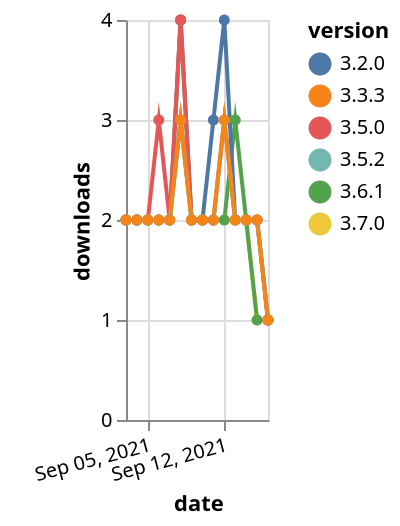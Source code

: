 {"$schema": "https://vega.github.io/schema/vega-lite/v5.json", "description": "A simple bar chart with embedded data.", "data": {"values": [{"date": "2021-09-03", "total": 843, "delta": 2, "version": "3.7.0"}, {"date": "2021-09-04", "total": 845, "delta": 2, "version": "3.7.0"}, {"date": "2021-09-05", "total": 847, "delta": 2, "version": "3.7.0"}, {"date": "2021-09-06", "total": 849, "delta": 2, "version": "3.7.0"}, {"date": "2021-09-07", "total": 851, "delta": 2, "version": "3.7.0"}, {"date": "2021-09-08", "total": 855, "delta": 4, "version": "3.7.0"}, {"date": "2021-09-09", "total": 857, "delta": 2, "version": "3.7.0"}, {"date": "2021-09-10", "total": 859, "delta": 2, "version": "3.7.0"}, {"date": "2021-09-11", "total": 861, "delta": 2, "version": "3.7.0"}, {"date": "2021-09-12", "total": 863, "delta": 2, "version": "3.7.0"}, {"date": "2021-09-13", "total": 865, "delta": 2, "version": "3.7.0"}, {"date": "2021-09-14", "total": 867, "delta": 2, "version": "3.7.0"}, {"date": "2021-09-15", "total": 868, "delta": 1, "version": "3.7.0"}, {"date": "2021-09-16", "total": 869, "delta": 1, "version": "3.7.0"}, {"date": "2021-09-03", "total": 979, "delta": 2, "version": "3.6.1"}, {"date": "2021-09-04", "total": 981, "delta": 2, "version": "3.6.1"}, {"date": "2021-09-05", "total": 983, "delta": 2, "version": "3.6.1"}, {"date": "2021-09-06", "total": 985, "delta": 2, "version": "3.6.1"}, {"date": "2021-09-07", "total": 987, "delta": 2, "version": "3.6.1"}, {"date": "2021-09-08", "total": 990, "delta": 3, "version": "3.6.1"}, {"date": "2021-09-09", "total": 992, "delta": 2, "version": "3.6.1"}, {"date": "2021-09-10", "total": 994, "delta": 2, "version": "3.6.1"}, {"date": "2021-09-11", "total": 996, "delta": 2, "version": "3.6.1"}, {"date": "2021-09-12", "total": 998, "delta": 2, "version": "3.6.1"}, {"date": "2021-09-13", "total": 1001, "delta": 3, "version": "3.6.1"}, {"date": "2021-09-14", "total": 1003, "delta": 2, "version": "3.6.1"}, {"date": "2021-09-15", "total": 1004, "delta": 1, "version": "3.6.1"}, {"date": "2021-09-16", "total": 1005, "delta": 1, "version": "3.6.1"}, {"date": "2021-09-03", "total": 2708, "delta": 2, "version": "3.2.0"}, {"date": "2021-09-04", "total": 2710, "delta": 2, "version": "3.2.0"}, {"date": "2021-09-05", "total": 2712, "delta": 2, "version": "3.2.0"}, {"date": "2021-09-06", "total": 2714, "delta": 2, "version": "3.2.0"}, {"date": "2021-09-07", "total": 2716, "delta": 2, "version": "3.2.0"}, {"date": "2021-09-08", "total": 2720, "delta": 4, "version": "3.2.0"}, {"date": "2021-09-09", "total": 2722, "delta": 2, "version": "3.2.0"}, {"date": "2021-09-10", "total": 2724, "delta": 2, "version": "3.2.0"}, {"date": "2021-09-11", "total": 2727, "delta": 3, "version": "3.2.0"}, {"date": "2021-09-12", "total": 2731, "delta": 4, "version": "3.2.0"}, {"date": "2021-09-13", "total": 2733, "delta": 2, "version": "3.2.0"}, {"date": "2021-09-14", "total": 2735, "delta": 2, "version": "3.2.0"}, {"date": "2021-09-15", "total": 2737, "delta": 2, "version": "3.2.0"}, {"date": "2021-09-16", "total": 2738, "delta": 1, "version": "3.2.0"}, {"date": "2021-09-03", "total": 1684, "delta": 2, "version": "3.5.0"}, {"date": "2021-09-04", "total": 1686, "delta": 2, "version": "3.5.0"}, {"date": "2021-09-05", "total": 1688, "delta": 2, "version": "3.5.0"}, {"date": "2021-09-06", "total": 1691, "delta": 3, "version": "3.5.0"}, {"date": "2021-09-07", "total": 1693, "delta": 2, "version": "3.5.0"}, {"date": "2021-09-08", "total": 1697, "delta": 4, "version": "3.5.0"}, {"date": "2021-09-09", "total": 1699, "delta": 2, "version": "3.5.0"}, {"date": "2021-09-10", "total": 1701, "delta": 2, "version": "3.5.0"}, {"date": "2021-09-11", "total": 1703, "delta": 2, "version": "3.5.0"}, {"date": "2021-09-12", "total": 1706, "delta": 3, "version": "3.5.0"}, {"date": "2021-09-13", "total": 1708, "delta": 2, "version": "3.5.0"}, {"date": "2021-09-14", "total": 1710, "delta": 2, "version": "3.5.0"}, {"date": "2021-09-15", "total": 1712, "delta": 2, "version": "3.5.0"}, {"date": "2021-09-16", "total": 1713, "delta": 1, "version": "3.5.0"}, {"date": "2021-09-03", "total": 1300, "delta": 2, "version": "3.5.2"}, {"date": "2021-09-04", "total": 1302, "delta": 2, "version": "3.5.2"}, {"date": "2021-09-05", "total": 1304, "delta": 2, "version": "3.5.2"}, {"date": "2021-09-06", "total": 1306, "delta": 2, "version": "3.5.2"}, {"date": "2021-09-07", "total": 1308, "delta": 2, "version": "3.5.2"}, {"date": "2021-09-08", "total": 1311, "delta": 3, "version": "3.5.2"}, {"date": "2021-09-09", "total": 1313, "delta": 2, "version": "3.5.2"}, {"date": "2021-09-10", "total": 1315, "delta": 2, "version": "3.5.2"}, {"date": "2021-09-11", "total": 1317, "delta": 2, "version": "3.5.2"}, {"date": "2021-09-12", "total": 1320, "delta": 3, "version": "3.5.2"}, {"date": "2021-09-13", "total": 1322, "delta": 2, "version": "3.5.2"}, {"date": "2021-09-14", "total": 1324, "delta": 2, "version": "3.5.2"}, {"date": "2021-09-15", "total": 1326, "delta": 2, "version": "3.5.2"}, {"date": "2021-09-16", "total": 1327, "delta": 1, "version": "3.5.2"}, {"date": "2021-09-03", "total": 2237, "delta": 2, "version": "3.3.3"}, {"date": "2021-09-04", "total": 2239, "delta": 2, "version": "3.3.3"}, {"date": "2021-09-05", "total": 2241, "delta": 2, "version": "3.3.3"}, {"date": "2021-09-06", "total": 2243, "delta": 2, "version": "3.3.3"}, {"date": "2021-09-07", "total": 2245, "delta": 2, "version": "3.3.3"}, {"date": "2021-09-08", "total": 2248, "delta": 3, "version": "3.3.3"}, {"date": "2021-09-09", "total": 2250, "delta": 2, "version": "3.3.3"}, {"date": "2021-09-10", "total": 2252, "delta": 2, "version": "3.3.3"}, {"date": "2021-09-11", "total": 2254, "delta": 2, "version": "3.3.3"}, {"date": "2021-09-12", "total": 2257, "delta": 3, "version": "3.3.3"}, {"date": "2021-09-13", "total": 2259, "delta": 2, "version": "3.3.3"}, {"date": "2021-09-14", "total": 2261, "delta": 2, "version": "3.3.3"}, {"date": "2021-09-15", "total": 2263, "delta": 2, "version": "3.3.3"}, {"date": "2021-09-16", "total": 2264, "delta": 1, "version": "3.3.3"}]}, "width": "container", "mark": {"type": "line", "point": {"filled": true}}, "encoding": {"x": {"field": "date", "type": "temporal", "timeUnit": "yearmonthdate", "title": "date", "axis": {"labelAngle": -15}}, "y": {"field": "delta", "type": "quantitative", "title": "downloads"}, "color": {"field": "version", "type": "nominal"}, "tooltip": {"field": "delta"}}}